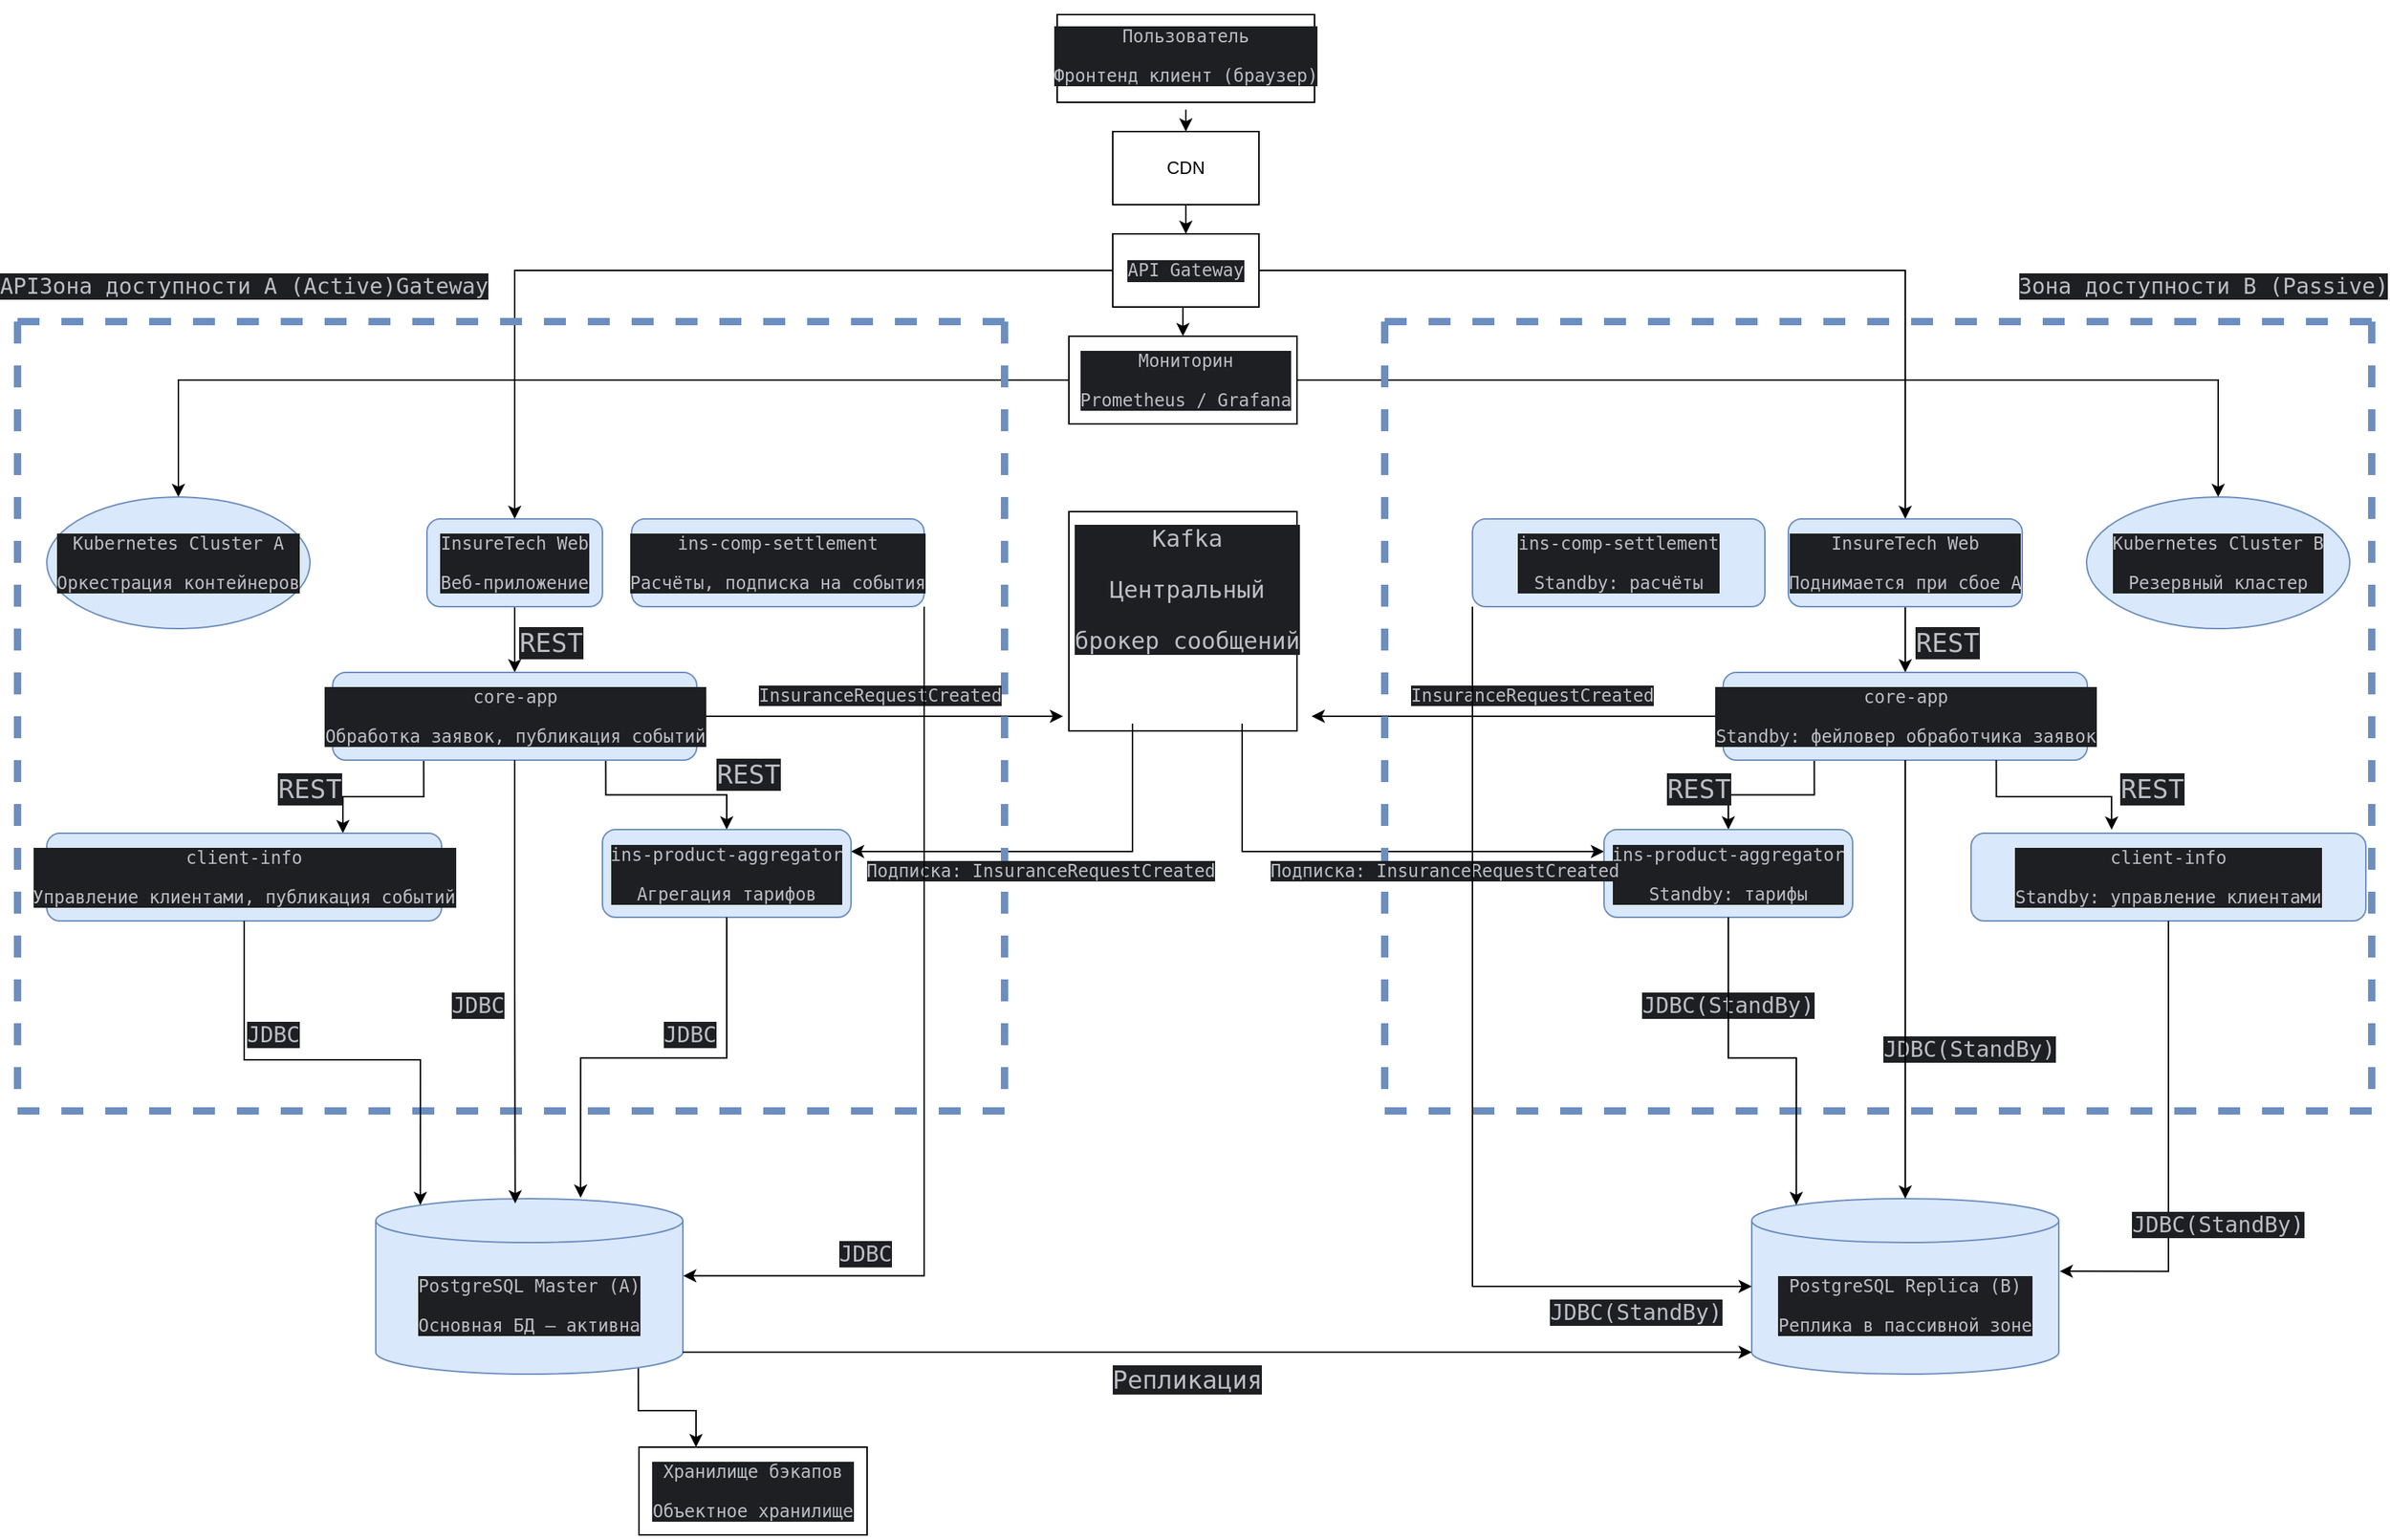 <mxfile version="26.2.14">
  <diagram name="Страница — 1" id="bx8_xxog-MDYi9NOV8Kx">
    <mxGraphModel dx="2579" dy="934" grid="1" gridSize="10" guides="1" tooltips="1" connect="1" arrows="1" fold="1" page="1" pageScale="1" pageWidth="827" pageHeight="1169" background="#FFFFFF" math="0" shadow="0">
      <root>
        <mxCell id="0" />
        <mxCell id="1" parent="0" />
        <mxCell id="gwfQxdDXelonZH8tzvoO-82" style="edgeStyle=orthogonalEdgeStyle;rounded=0;orthogonalLoop=1;jettySize=auto;html=1;exitX=0.5;exitY=1;exitDx=0;exitDy=0;entryX=0.5;entryY=0;entryDx=0;entryDy=0;" edge="1" parent="1" source="gwfQxdDXelonZH8tzvoO-2" target="gwfQxdDXelonZH8tzvoO-6">
          <mxGeometry relative="1" as="geometry" />
        </mxCell>
        <mxCell id="gwfQxdDXelonZH8tzvoO-2" value="" style="rounded=0;whiteSpace=wrap;html=1;" vertex="1" parent="1">
          <mxGeometry x="364" y="180" width="100" height="50" as="geometry" />
        </mxCell>
        <mxCell id="gwfQxdDXelonZH8tzvoO-1" value="" style="rounded=0;whiteSpace=wrap;html=1;" vertex="1" parent="1">
          <mxGeometry x="326" y="100" width="176" height="60" as="geometry" />
        </mxCell>
        <mxCell id="gwfQxdDXelonZH8tzvoO-83" style="edgeStyle=orthogonalEdgeStyle;rounded=0;orthogonalLoop=1;jettySize=auto;html=1;exitX=0.5;exitY=1;exitDx=0;exitDy=0;entryX=0.5;entryY=0;entryDx=0;entryDy=0;" edge="1" parent="1" source="gwfQxdDXelonZH8tzvoO-4" target="gwfQxdDXelonZH8tzvoO-2">
          <mxGeometry relative="1" as="geometry" />
        </mxCell>
        <mxCell id="gwfQxdDXelonZH8tzvoO-4" value="&lt;div style=&quot;background-color: rgb(30, 31, 34); color: rgb(188, 190, 196);&quot;&gt;&lt;pre style=&quot;font-family:&#39;JetBrains Mono&#39;,monospace;font-size:9,8pt;&quot;&gt;Пользователь&lt;/pre&gt;&lt;pre style=&quot;font-family:&#39;JetBrains Mono&#39;,monospace;font-size:9,8pt;&quot;&gt;&lt;div style=&quot;background-color:#1e1f22;color:#bcbec4&quot;&gt;&lt;pre style=&quot;font-family:&#39;JetBrains Mono&#39;,monospace;font-size:9,8pt;&quot;&gt;Фронтенд клиент (браузер)&lt;/pre&gt;&lt;/div&gt;&lt;/pre&gt;&lt;/div&gt;" style="text;html=1;align=center;verticalAlign=middle;whiteSpace=wrap;rounded=0;" vertex="1" parent="1">
          <mxGeometry x="364" y="90" width="100" height="75" as="geometry" />
        </mxCell>
        <mxCell id="gwfQxdDXelonZH8tzvoO-5" value="&lt;span style=&quot;background-color: light-dark(#ffffff, var(--ge-dark-color, #121212));&quot;&gt;CDN&lt;/span&gt;" style="text;html=1;align=center;verticalAlign=middle;whiteSpace=wrap;rounded=0;" vertex="1" parent="1">
          <mxGeometry x="384" y="190" width="60" height="30" as="geometry" />
        </mxCell>
        <mxCell id="gwfQxdDXelonZH8tzvoO-36" style="edgeStyle=orthogonalEdgeStyle;rounded=0;orthogonalLoop=1;jettySize=auto;html=1;exitX=1;exitY=0.5;exitDx=0;exitDy=0;entryX=0.5;entryY=0;entryDx=0;entryDy=0;" edge="1" parent="1" source="gwfQxdDXelonZH8tzvoO-6" target="gwfQxdDXelonZH8tzvoO-30">
          <mxGeometry relative="1" as="geometry" />
        </mxCell>
        <mxCell id="gwfQxdDXelonZH8tzvoO-81" style="edgeStyle=orthogonalEdgeStyle;rounded=0;orthogonalLoop=1;jettySize=auto;html=1;exitX=0.5;exitY=1;exitDx=0;exitDy=0;entryX=0.5;entryY=0;entryDx=0;entryDy=0;" edge="1" parent="1" source="gwfQxdDXelonZH8tzvoO-6" target="gwfQxdDXelonZH8tzvoO-13">
          <mxGeometry relative="1" as="geometry" />
        </mxCell>
        <mxCell id="gwfQxdDXelonZH8tzvoO-6" value="" style="rounded=0;whiteSpace=wrap;html=1;" vertex="1" parent="1">
          <mxGeometry x="364" y="250" width="100" height="50" as="geometry" />
        </mxCell>
        <mxCell id="gwfQxdDXelonZH8tzvoO-7" value="&lt;div style=&quot;background-color:#1e1f22;color:#bcbec4&quot;&gt;&lt;pre style=&quot;font-family:&#39;JetBrains Mono&#39;,monospace;font-size:9,8pt;&quot;&gt;API Gateway&lt;/pre&gt;&lt;/div&gt;" style="text;html=1;align=center;verticalAlign=middle;whiteSpace=wrap;rounded=0;" vertex="1" parent="1">
          <mxGeometry x="384" y="260" width="60" height="30" as="geometry" />
        </mxCell>
        <mxCell id="gwfQxdDXelonZH8tzvoO-11" value="&lt;div style=&quot;background-color: rgb(30, 31, 34); color: rgb(188, 190, 196);&quot;&gt;&lt;pre style=&quot;font-family:&#39;JetBrains Mono&#39;,monospace;font-size:9,8pt;&quot;&gt;&lt;font style=&quot;font-size: 15px;&quot;&gt;APIЗона доступности A (Active)Gateway&lt;/font&gt;&lt;br&gt;&lt;/pre&gt;&lt;/div&gt;" style="text;html=1;align=center;verticalAlign=middle;whiteSpace=wrap;rounded=0;" vertex="1" parent="1">
          <mxGeometry x="-260" y="270" width="60" height="30" as="geometry" />
        </mxCell>
        <mxCell id="gwfQxdDXelonZH8tzvoO-12" value="&lt;div style=&quot;background-color: rgb(30, 31, 34); color: rgb(188, 190, 196);&quot;&gt;&lt;pre style=&quot;font-family:&#39;JetBrains Mono&#39;,monospace;font-size:9,8pt;&quot;&gt;&lt;div style=&quot;background-color: rgb(30, 31, 34); color: rgb(188, 190, 196);&quot;&gt;&lt;pre style=&quot;font-family:&#39;JetBrains Mono&#39;,monospace;font-size:9,8pt;&quot;&gt;&lt;font style=&quot;font-size: 15px;&quot;&gt;Зона доступности B (Passive)&lt;/font&gt;&lt;/pre&gt;&lt;/div&gt;&lt;/pre&gt;&lt;/div&gt;" style="text;html=1;align=center;verticalAlign=middle;whiteSpace=wrap;rounded=0;" vertex="1" parent="1">
          <mxGeometry x="1080" y="270" width="60" height="30" as="geometry" />
        </mxCell>
        <mxCell id="gwfQxdDXelonZH8tzvoO-29" style="edgeStyle=orthogonalEdgeStyle;rounded=0;orthogonalLoop=1;jettySize=auto;html=1;entryX=0.5;entryY=0;entryDx=0;entryDy=0;" edge="1" parent="1" source="gwfQxdDXelonZH8tzvoO-13" target="gwfQxdDXelonZH8tzvoO-19">
          <mxGeometry relative="1" as="geometry" />
        </mxCell>
        <mxCell id="gwfQxdDXelonZH8tzvoO-32" style="edgeStyle=orthogonalEdgeStyle;rounded=0;orthogonalLoop=1;jettySize=auto;html=1;exitX=1;exitY=0.5;exitDx=0;exitDy=0;entryX=0.5;entryY=0;entryDx=0;entryDy=0;" edge="1" parent="1" source="gwfQxdDXelonZH8tzvoO-13" target="gwfQxdDXelonZH8tzvoO-21">
          <mxGeometry relative="1" as="geometry" />
        </mxCell>
        <mxCell id="gwfQxdDXelonZH8tzvoO-13" value="" style="rounded=0;whiteSpace=wrap;html=1;" vertex="1" parent="1">
          <mxGeometry x="334" y="320" width="156" height="60" as="geometry" />
        </mxCell>
        <mxCell id="gwfQxdDXelonZH8tzvoO-14" value="&lt;div style=&quot;background-color: rgb(30, 31, 34); color: rgb(188, 190, 196);&quot;&gt;&lt;pre style=&quot;font-family:&#39;JetBrains Mono&#39;,monospace;font-size:9,8pt;&quot;&gt;&lt;div style=&quot;background-color: rgb(30, 31, 34); color: rgb(188, 190, 196);&quot;&gt;&lt;pre style=&quot;font-family:&#39;JetBrains Mono&#39;,monospace;font-size:9,8pt;&quot;&gt;Мониторин&lt;/pre&gt;&lt;pre style=&quot;font-family:&#39;JetBrains Mono&#39;,monospace;font-size:9,8pt;&quot;&gt;Prometheus / Grafana&lt;/pre&gt;&lt;/div&gt;&lt;/pre&gt;&lt;/div&gt;" style="text;html=1;align=center;verticalAlign=middle;whiteSpace=wrap;rounded=0;" vertex="1" parent="1">
          <mxGeometry x="384" y="335" width="60" height="30" as="geometry" />
        </mxCell>
        <mxCell id="gwfQxdDXelonZH8tzvoO-42" style="edgeStyle=orthogonalEdgeStyle;rounded=0;orthogonalLoop=1;jettySize=auto;html=1;exitX=0.5;exitY=1;exitDx=0;exitDy=0;entryX=0.5;entryY=0;entryDx=0;entryDy=0;" edge="1" parent="1" source="gwfQxdDXelonZH8tzvoO-23" target="gwfQxdDXelonZH8tzvoO-37">
          <mxGeometry relative="1" as="geometry" />
        </mxCell>
        <mxCell id="gwfQxdDXelonZH8tzvoO-23" value="&lt;div style=&quot;background-color:#1e1f22;color:#bcbec4&quot;&gt;&lt;pre style=&quot;font-family:&#39;JetBrains Mono&#39;,monospace;font-size:9,8pt;&quot;&gt;InsureTech Web&lt;/pre&gt;&lt;pre style=&quot;font-family:&#39;JetBrains Mono&#39;,monospace;font-size:9,8pt;&quot;&gt;&lt;div&gt;&lt;pre style=&quot;font-family:&#39;JetBrains Mono&#39;,monospace;font-size:9,8pt;&quot;&gt;Веб-приложение&lt;/pre&gt;&lt;/div&gt;&lt;/pre&gt;&lt;/div&gt;" style="rounded=1;whiteSpace=wrap;html=1;fillColor=#dae8fc;strokeColor=#6c8ebf;" vertex="1" parent="1">
          <mxGeometry x="-105" y="445" width="120" height="60" as="geometry" />
        </mxCell>
        <mxCell id="gwfQxdDXelonZH8tzvoO-28" style="edgeStyle=orthogonalEdgeStyle;rounded=0;orthogonalLoop=1;jettySize=auto;html=1;entryX=0.5;entryY=0;entryDx=0;entryDy=0;" edge="1" parent="1" source="gwfQxdDXelonZH8tzvoO-6" target="gwfQxdDXelonZH8tzvoO-23">
          <mxGeometry relative="1" as="geometry" />
        </mxCell>
        <mxCell id="gwfQxdDXelonZH8tzvoO-43" style="edgeStyle=orthogonalEdgeStyle;rounded=0;orthogonalLoop=1;jettySize=auto;html=1;exitX=0.5;exitY=1;exitDx=0;exitDy=0;entryX=0.5;entryY=0;entryDx=0;entryDy=0;" edge="1" parent="1" source="gwfQxdDXelonZH8tzvoO-30" target="gwfQxdDXelonZH8tzvoO-39">
          <mxGeometry relative="1" as="geometry" />
        </mxCell>
        <mxCell id="gwfQxdDXelonZH8tzvoO-30" value="&lt;div style=&quot;background-color: rgb(30, 31, 34); color: rgb(188, 190, 196);&quot;&gt;&lt;pre style=&quot;font-family:&#39;JetBrains Mono&#39;,monospace;font-size:9,8pt;&quot;&gt;InsureTech Web&lt;/pre&gt;&lt;pre style=&quot;font-family:&#39;JetBrains Mono&#39;,monospace;font-size:9,8pt;&quot;&gt;&lt;pre style=&quot;font-family:&#39;JetBrains Mono&#39;,monospace;font-size:9,8pt;&quot;&gt;&lt;div style=&quot;background-color:#1e1f22;color:#bcbec4&quot;&gt;&lt;pre style=&quot;font-family:&#39;JetBrains Mono&#39;,monospace;font-size:9,8pt;&quot;&gt;Поднимается при сбое A&lt;/pre&gt;&lt;/div&gt;&lt;/pre&gt;&lt;/pre&gt;&lt;/div&gt;" style="rounded=1;whiteSpace=wrap;html=1;fillColor=#dae8fc;strokeColor=#6c8ebf;" vertex="1" parent="1">
          <mxGeometry x="826" y="445" width="160" height="60" as="geometry" />
        </mxCell>
        <mxCell id="gwfQxdDXelonZH8tzvoO-53" style="edgeStyle=orthogonalEdgeStyle;rounded=0;orthogonalLoop=1;jettySize=auto;html=1;exitX=0.25;exitY=1;exitDx=0;exitDy=0;entryX=0.75;entryY=0;entryDx=0;entryDy=0;" edge="1" parent="1" source="gwfQxdDXelonZH8tzvoO-37" target="gwfQxdDXelonZH8tzvoO-49">
          <mxGeometry relative="1" as="geometry" />
        </mxCell>
        <mxCell id="gwfQxdDXelonZH8tzvoO-54" style="edgeStyle=orthogonalEdgeStyle;rounded=0;orthogonalLoop=1;jettySize=auto;html=1;exitX=0.75;exitY=1;exitDx=0;exitDy=0;entryX=0.5;entryY=0;entryDx=0;entryDy=0;" edge="1" parent="1" source="gwfQxdDXelonZH8tzvoO-37" target="gwfQxdDXelonZH8tzvoO-50">
          <mxGeometry relative="1" as="geometry" />
        </mxCell>
        <mxCell id="gwfQxdDXelonZH8tzvoO-65" style="edgeStyle=orthogonalEdgeStyle;rounded=0;orthogonalLoop=1;jettySize=auto;html=1;exitX=1;exitY=0.5;exitDx=0;exitDy=0;" edge="1" parent="1" source="gwfQxdDXelonZH8tzvoO-37">
          <mxGeometry relative="1" as="geometry">
            <mxPoint x="330" y="580" as="targetPoint" />
          </mxGeometry>
        </mxCell>
        <mxCell id="gwfQxdDXelonZH8tzvoO-37" value="&lt;div style=&quot;background-color: rgb(30, 31, 34); color: rgb(188, 190, 196);&quot;&gt;&lt;pre style=&quot;font-family:&#39;JetBrains Mono&#39;,monospace;font-size:9,8pt;&quot;&gt;&lt;div style=&quot;background-color: rgb(30, 31, 34); color: rgb(188, 190, 196);&quot;&gt;&lt;pre style=&quot;font-family:&#39;JetBrains Mono&#39;,monospace;font-size:9,8pt;&quot;&gt;core-app&lt;/pre&gt;&lt;pre style=&quot;font-family:&#39;JetBrains Mono&#39;,monospace;font-size:9,8pt;&quot;&gt;&lt;div style=&quot;background-color:#1e1f22;color:#bcbec4&quot;&gt;&lt;pre style=&quot;font-family:&#39;JetBrains Mono&#39;,monospace;font-size:9,8pt;&quot;&gt;Обработка заявок, публикация событий&lt;/pre&gt;&lt;/div&gt;&lt;/pre&gt;&lt;/div&gt;&lt;/pre&gt;&lt;/div&gt;" style="rounded=1;whiteSpace=wrap;html=1;fillColor=#dae8fc;strokeColor=#6c8ebf;" vertex="1" parent="1">
          <mxGeometry x="-169.5" y="550" width="249" height="60" as="geometry" />
        </mxCell>
        <mxCell id="gwfQxdDXelonZH8tzvoO-55" style="edgeStyle=orthogonalEdgeStyle;rounded=0;orthogonalLoop=1;jettySize=auto;html=1;exitX=0.25;exitY=1;exitDx=0;exitDy=0;entryX=0.5;entryY=0;entryDx=0;entryDy=0;" edge="1" parent="1" source="gwfQxdDXelonZH8tzvoO-39" target="gwfQxdDXelonZH8tzvoO-52">
          <mxGeometry relative="1" as="geometry" />
        </mxCell>
        <mxCell id="gwfQxdDXelonZH8tzvoO-66" style="edgeStyle=orthogonalEdgeStyle;rounded=0;orthogonalLoop=1;jettySize=auto;html=1;" edge="1" parent="1" source="gwfQxdDXelonZH8tzvoO-39">
          <mxGeometry relative="1" as="geometry">
            <mxPoint x="500" y="580" as="targetPoint" />
          </mxGeometry>
        </mxCell>
        <mxCell id="gwfQxdDXelonZH8tzvoO-39" value="&lt;div style=&quot;background-color: rgb(30, 31, 34); color: rgb(188, 190, 196);&quot;&gt;&lt;pre style=&quot;font-family:&#39;JetBrains Mono&#39;,monospace;font-size:9,8pt;&quot;&gt;&lt;div style=&quot;background-color: rgb(30, 31, 34); color: rgb(188, 190, 196);&quot;&gt;&lt;pre style=&quot;font-family:&#39;JetBrains Mono&#39;,monospace;font-size:9,8pt;&quot;&gt;core-app&lt;/pre&gt;&lt;pre style=&quot;font-family:&#39;JetBrains Mono&#39;,monospace;font-size:9,8pt;&quot;&gt;&lt;div style=&quot;background-color: rgb(30, 31, 34); color: rgb(188, 190, 196);&quot;&gt;&lt;pre style=&quot;font-family:&#39;JetBrains Mono&#39;,monospace;font-size:9,8pt;&quot;&gt;&lt;div style=&quot;background-color:#1e1f22;color:#bcbec4&quot;&gt;&lt;pre style=&quot;font-family:&#39;JetBrains Mono&#39;,monospace;font-size:9,8pt;&quot;&gt;Standby: фейловер обработчика заявок&lt;/pre&gt;&lt;/div&gt;&lt;/pre&gt;&lt;/div&gt;&lt;/pre&gt;&lt;/div&gt;&lt;/pre&gt;&lt;/div&gt;" style="rounded=1;whiteSpace=wrap;html=1;fillColor=#dae8fc;strokeColor=#6c8ebf;" vertex="1" parent="1">
          <mxGeometry x="781.5" y="550" width="249" height="60" as="geometry" />
        </mxCell>
        <mxCell id="gwfQxdDXelonZH8tzvoO-40" value="&lt;div style=&quot;background-color: rgb(30, 31, 34); color: rgb(188, 190, 196);&quot;&gt;&lt;pre style=&quot;font-family:&#39;JetBrains Mono&#39;,monospace;font-size:9,8pt;&quot;&gt;&lt;div style=&quot;background-color:#1e1f22;color:#bcbec4&quot;&gt;&lt;pre style=&quot;font-family:&#39;JetBrains Mono&#39;,monospace;font-size:9,8pt;&quot;&gt;ins-comp-settlement&lt;/pre&gt;&lt;pre style=&quot;font-family:&#39;JetBrains Mono&#39;,monospace;font-size:9,8pt;&quot;&gt;&lt;div&gt;&lt;pre style=&quot;font-family:&#39;JetBrains Mono&#39;,monospace;font-size:9,8pt;&quot;&gt;Расчёты, подписка на события&lt;/pre&gt;&lt;/div&gt;&lt;/pre&gt;&lt;/div&gt;&lt;/pre&gt;&lt;/div&gt;" style="rounded=1;whiteSpace=wrap;html=1;fillColor=#dae8fc;strokeColor=#6c8ebf;" vertex="1" parent="1">
          <mxGeometry x="35" y="445" width="200" height="60" as="geometry" />
        </mxCell>
        <mxCell id="gwfQxdDXelonZH8tzvoO-41" value="&lt;div style=&quot;background-color: rgb(30, 31, 34); color: rgb(188, 190, 196);&quot;&gt;&lt;pre style=&quot;font-family:&#39;JetBrains Mono&#39;,monospace;font-size:9,8pt;&quot;&gt;&lt;div style=&quot;background-color: rgb(30, 31, 34); color: rgb(188, 190, 196);&quot;&gt;&lt;pre style=&quot;font-family:&#39;JetBrains Mono&#39;,monospace;font-size:9,8pt;&quot;&gt;ins-comp-settlement&lt;/pre&gt;&lt;pre style=&quot;font-family:&#39;JetBrains Mono&#39;,monospace;font-size:9,8pt;&quot;&gt;&lt;pre style=&quot;font-family:&#39;JetBrains Mono&#39;,monospace;font-size:9,8pt;&quot;&gt;&lt;div style=&quot;background-color:#1e1f22;color:#bcbec4&quot;&gt;&lt;pre style=&quot;font-family:&#39;JetBrains Mono&#39;,monospace;font-size:9,8pt;&quot;&gt;Standby: расчёты&lt;/pre&gt;&lt;/div&gt;&lt;/pre&gt;&lt;/pre&gt;&lt;/div&gt;&lt;/pre&gt;&lt;/div&gt;" style="rounded=1;whiteSpace=wrap;html=1;fillColor=#dae8fc;strokeColor=#6c8ebf;" vertex="1" parent="1">
          <mxGeometry x="610" y="445" width="200" height="60" as="geometry" />
        </mxCell>
        <mxCell id="gwfQxdDXelonZH8tzvoO-45" value="" style="rounded=0;whiteSpace=wrap;html=1;" vertex="1" parent="1">
          <mxGeometry x="334" y="440" width="156" height="150" as="geometry" />
        </mxCell>
        <mxCell id="gwfQxdDXelonZH8tzvoO-70" style="edgeStyle=orthogonalEdgeStyle;rounded=0;orthogonalLoop=1;jettySize=auto;html=1;exitX=0.25;exitY=1;exitDx=0;exitDy=0;entryX=1;entryY=0.25;entryDx=0;entryDy=0;" edge="1" parent="1" source="gwfQxdDXelonZH8tzvoO-46" target="gwfQxdDXelonZH8tzvoO-50">
          <mxGeometry relative="1" as="geometry" />
        </mxCell>
        <mxCell id="gwfQxdDXelonZH8tzvoO-71" style="edgeStyle=orthogonalEdgeStyle;rounded=0;orthogonalLoop=1;jettySize=auto;html=1;exitX=0.75;exitY=1;exitDx=0;exitDy=0;entryX=0;entryY=0.25;entryDx=0;entryDy=0;" edge="1" parent="1" source="gwfQxdDXelonZH8tzvoO-46" target="gwfQxdDXelonZH8tzvoO-52">
          <mxGeometry relative="1" as="geometry" />
        </mxCell>
        <mxCell id="gwfQxdDXelonZH8tzvoO-46" value="&lt;div style=&quot;background-color: rgb(30, 31, 34); color: rgb(188, 190, 196);&quot;&gt;&lt;pre style=&quot;font-family:&#39;JetBrains Mono&#39;,monospace;font-size:9,8pt;&quot;&gt;&lt;div style=&quot;background-color: rgb(30, 31, 34); color: rgb(188, 190, 196);&quot;&gt;&lt;pre style=&quot;font-family:&#39;JetBrains Mono&#39;,monospace;font-size:9,8pt;&quot;&gt;&lt;div style=&quot;background-color: rgb(30, 31, 34); color: rgb(188, 190, 196);&quot;&gt;&lt;pre style=&quot;font-family:&#39;JetBrains Mono&#39;,monospace;font-size:9,8pt;&quot;&gt;&lt;font style=&quot;font-size: 16px;&quot;&gt;Kafka&lt;/font&gt;&lt;/pre&gt;&lt;pre style=&quot;font-family:&#39;JetBrains Mono&#39;,monospace;font-size:9,8pt;&quot;&gt;&lt;font style=&quot;font-size: 16px;&quot;&gt;&lt;div style=&quot;background-color: rgb(30, 31, 34); color: rgb(188, 190, 196);&quot;&gt;&lt;pre style=&quot;font-family: &amp;quot;JetBrains Mono&amp;quot;, monospace;&quot;&gt;Центральный&lt;/pre&gt;&lt;pre style=&quot;font-family: &amp;quot;JetBrains Mono&amp;quot;, monospace;&quot;&gt;брокер сообщений&lt;/pre&gt;&lt;/div&gt;&lt;/font&gt;&lt;/pre&gt;&lt;/div&gt;&lt;/pre&gt;&lt;/div&gt;&lt;/pre&gt;&lt;/div&gt;" style="text;html=1;align=center;verticalAlign=middle;whiteSpace=wrap;rounded=0;" vertex="1" parent="1">
          <mxGeometry x="340" y="405" width="150" height="180" as="geometry" />
        </mxCell>
        <mxCell id="gwfQxdDXelonZH8tzvoO-50" value="&lt;div style=&quot;background-color: rgb(30, 31, 34); color: rgb(188, 190, 196);&quot;&gt;&lt;pre style=&quot;font-family:&#39;JetBrains Mono&#39;,monospace;font-size:9,8pt;&quot;&gt;&lt;div style=&quot;background-color:#1e1f22;color:#bcbec4&quot;&gt;&lt;pre style=&quot;font-family:&#39;JetBrains Mono&#39;,monospace;font-size:9,8pt;&quot;&gt;ins-product-aggregator&lt;/pre&gt;&lt;pre style=&quot;font-family:&#39;JetBrains Mono&#39;,monospace;font-size:9,8pt;&quot;&gt;&lt;div&gt;&lt;pre style=&quot;font-family:&#39;JetBrains Mono&#39;,monospace;font-size:9,8pt;&quot;&gt;Агрегация тарифов&lt;/pre&gt;&lt;/div&gt;&lt;/pre&gt;&lt;/div&gt;&lt;/pre&gt;&lt;/div&gt;" style="rounded=1;whiteSpace=wrap;html=1;fillColor=#dae8fc;strokeColor=#6c8ebf;" vertex="1" parent="1">
          <mxGeometry x="15" y="657.5" width="170" height="60" as="geometry" />
        </mxCell>
        <mxCell id="gwfQxdDXelonZH8tzvoO-51" value="&lt;div style=&quot;background-color: rgb(30, 31, 34); color: rgb(188, 190, 196);&quot;&gt;&lt;pre style=&quot;font-family:&#39;JetBrains Mono&#39;,monospace;font-size:9,8pt;&quot;&gt;client-info&lt;/pre&gt;&lt;pre style=&quot;font-family:&#39;JetBrains Mono&#39;,monospace;font-size:9,8pt;&quot;&gt;&lt;div style=&quot;background-color: rgb(30, 31, 34); color: rgb(188, 190, 196);&quot;&gt;&lt;pre style=&quot;font-family:&#39;JetBrains Mono&#39;,monospace;font-size:9,8pt;&quot;&gt;&lt;div style=&quot;background-color:#1e1f22;color:#bcbec4&quot;&gt;&lt;pre style=&quot;font-family:&#39;JetBrains Mono&#39;,monospace;font-size:9,8pt;&quot;&gt;Standby: управление клиентами&lt;/pre&gt;&lt;/div&gt;&lt;/pre&gt;&lt;/div&gt;&lt;/pre&gt;&lt;/div&gt;" style="rounded=1;whiteSpace=wrap;html=1;fillColor=#dae8fc;strokeColor=#6c8ebf;" vertex="1" parent="1">
          <mxGeometry x="951" y="660" width="270" height="60" as="geometry" />
        </mxCell>
        <mxCell id="gwfQxdDXelonZH8tzvoO-56" style="edgeStyle=orthogonalEdgeStyle;rounded=0;orthogonalLoop=1;jettySize=auto;html=1;exitX=0.75;exitY=1;exitDx=0;exitDy=0;entryX=0.356;entryY=-0.04;entryDx=0;entryDy=0;entryPerimeter=0;" edge="1" parent="1" source="gwfQxdDXelonZH8tzvoO-39" target="gwfQxdDXelonZH8tzvoO-51">
          <mxGeometry relative="1" as="geometry" />
        </mxCell>
        <mxCell id="gwfQxdDXelonZH8tzvoO-60" value="&lt;div style=&quot;background-color: rgb(30, 31, 34); color: rgb(188, 190, 196);&quot;&gt;&lt;pre style=&quot;font-family:&#39;JetBrains Mono&#39;,monospace;font-size:9,8pt;&quot;&gt;&lt;font style=&quot;font-size: 18px;&quot;&gt;REST&lt;/font&gt;&lt;/pre&gt;&lt;/div&gt;" style="text;whiteSpace=wrap;html=1;align=center;" vertex="1" parent="1">
          <mxGeometry x="1050" y="600" width="50" height="50" as="geometry" />
        </mxCell>
        <mxCell id="gwfQxdDXelonZH8tzvoO-61" value="&lt;div style=&quot;background-color: rgb(30, 31, 34); color: rgb(188, 190, 196);&quot;&gt;&lt;pre style=&quot;font-family:&#39;JetBrains Mono&#39;,monospace;font-size:9,8pt;&quot;&gt;&lt;font style=&quot;font-size: 18px;&quot;&gt;REST&lt;/font&gt;&lt;/pre&gt;&lt;/div&gt;" style="text;whiteSpace=wrap;html=1;align=center;" vertex="1" parent="1">
          <mxGeometry x="910" y="500" width="50" height="50" as="geometry" />
        </mxCell>
        <mxCell id="gwfQxdDXelonZH8tzvoO-62" value="&lt;div style=&quot;background-color: rgb(30, 31, 34); color: rgb(188, 190, 196);&quot;&gt;&lt;pre style=&quot;font-family:&#39;JetBrains Mono&#39;,monospace;font-size:9,8pt;&quot;&gt;&lt;font style=&quot;font-size: 18px;&quot;&gt;REST&lt;/font&gt;&lt;/pre&gt;&lt;/div&gt;" style="text;whiteSpace=wrap;html=1;align=center;" vertex="1" parent="1">
          <mxGeometry x="-45" y="500" width="50" height="50" as="geometry" />
        </mxCell>
        <mxCell id="gwfQxdDXelonZH8tzvoO-79" value="" style="swimlane;startSize=0;fillColor=#dae8fc;strokeColor=#6c8ebf;dashed=1;strokeWidth=5;" vertex="1" parent="1">
          <mxGeometry x="-385" y="310" width="675" height="540" as="geometry" />
        </mxCell>
        <mxCell id="gwfQxdDXelonZH8tzvoO-73" value="&lt;div style=&quot;background-color:#1e1f22;color:#bcbec4&quot;&gt;&lt;pre style=&quot;font-family:&#39;JetBrains Mono&#39;,monospace;font-size:9,8pt;&quot;&gt;InsuranceRequestCreated&lt;/pre&gt;&lt;/div&gt;" style="text;whiteSpace=wrap;html=1;" vertex="1" parent="gwfQxdDXelonZH8tzvoO-79">
          <mxGeometry x="505" y="230" width="164" height="40" as="geometry" />
        </mxCell>
        <mxCell id="gwfQxdDXelonZH8tzvoO-19" value="&lt;div style=&quot;background-color:#1e1f22;color:#bcbec4&quot;&gt;&lt;pre style=&quot;font-family:&#39;JetBrains Mono&#39;,monospace;font-size:9,8pt;&quot;&gt;Kubernetes Cluster A&lt;/pre&gt;&lt;pre style=&quot;font-family:&#39;JetBrains Mono&#39;,monospace;font-size:9,8pt;&quot;&gt;&lt;div&gt;&lt;pre style=&quot;font-family:&#39;JetBrains Mono&#39;,monospace;font-size:9,8pt;&quot;&gt;Оркестрация контейнеров&lt;/pre&gt;&lt;/div&gt;&lt;/pre&gt;&lt;/div&gt;" style="ellipse;whiteSpace=wrap;html=1;fillColor=#dae8fc;strokeColor=#6c8ebf;" vertex="1" parent="gwfQxdDXelonZH8tzvoO-79">
          <mxGeometry x="20" y="120" width="180" height="90" as="geometry" />
        </mxCell>
        <mxCell id="gwfQxdDXelonZH8tzvoO-49" value="&lt;div style=&quot;background-color: rgb(30, 31, 34); color: rgb(188, 190, 196);&quot;&gt;&lt;pre style=&quot;font-family:&#39;JetBrains Mono&#39;,monospace;font-size:9,8pt;&quot;&gt;client-info&lt;/pre&gt;&lt;pre style=&quot;font-family:&#39;JetBrains Mono&#39;,monospace;font-size:9,8pt;&quot;&gt;&lt;div style=&quot;background-color:#1e1f22;color:#bcbec4&quot;&gt;&lt;pre style=&quot;font-family:&#39;JetBrains Mono&#39;,monospace;font-size:9,8pt;&quot;&gt;Управление клиентами, публикация событий&lt;/pre&gt;&lt;/div&gt;&lt;/pre&gt;&lt;/div&gt;" style="rounded=1;whiteSpace=wrap;html=1;fillColor=#dae8fc;strokeColor=#6c8ebf;" vertex="1" parent="gwfQxdDXelonZH8tzvoO-79">
          <mxGeometry x="20" y="350" width="270" height="60" as="geometry" />
        </mxCell>
        <mxCell id="gwfQxdDXelonZH8tzvoO-57" value="&lt;div style=&quot;background-color: rgb(30, 31, 34); color: rgb(188, 190, 196);&quot;&gt;&lt;pre style=&quot;font-family:&#39;JetBrains Mono&#39;,monospace;font-size:9,8pt;&quot;&gt;&lt;font style=&quot;font-size: 18px;&quot;&gt;REST&lt;/font&gt;&lt;/pre&gt;&lt;/div&gt;" style="text;whiteSpace=wrap;html=1;align=center;" vertex="1" parent="gwfQxdDXelonZH8tzvoO-79">
          <mxGeometry x="175" y="290" width="50" height="50" as="geometry" />
        </mxCell>
        <mxCell id="gwfQxdDXelonZH8tzvoO-63" value="&lt;div style=&quot;background-color:#1e1f22;color:#bcbec4&quot;&gt;&lt;pre style=&quot;font-family:&#39;JetBrains Mono&#39;,monospace;font-size:9,8pt;&quot;&gt;Подписка: InsuranceRequestCreated&lt;/pre&gt;&lt;/div&gt;" style="text;whiteSpace=wrap;html=1;align=center;" vertex="1" parent="gwfQxdDXelonZH8tzvoO-79">
          <mxGeometry x="575" y="350" width="250" height="40" as="geometry" />
        </mxCell>
        <mxCell id="gwfQxdDXelonZH8tzvoO-58" value="&lt;div style=&quot;background-color: rgb(30, 31, 34); color: rgb(188, 190, 196);&quot;&gt;&lt;pre style=&quot;font-family:&#39;JetBrains Mono&#39;,monospace;font-size:9,8pt;&quot;&gt;&lt;font style=&quot;font-size: 18px;&quot;&gt;REST&lt;/font&gt;&lt;/pre&gt;&lt;/div&gt;" style="text;whiteSpace=wrap;html=1;align=center;" vertex="1" parent="gwfQxdDXelonZH8tzvoO-79">
          <mxGeometry x="475" y="280" width="50" height="50" as="geometry" />
        </mxCell>
        <mxCell id="gwfQxdDXelonZH8tzvoO-103" value="&lt;div style=&quot;background-color: rgb(30, 31, 34); color: rgb(188, 190, 196);&quot;&gt;&lt;pre style=&quot;font-family:&#39;JetBrains Mono&#39;,monospace;font-size:9,8pt;&quot;&gt;&lt;font style=&quot;font-size: 15px;&quot;&gt;JDBC&lt;/font&gt;&lt;/pre&gt;&lt;/div&gt;" style="text;whiteSpace=wrap;html=1;align=center;" vertex="1" parent="gwfQxdDXelonZH8tzvoO-79">
          <mxGeometry x="435" y="460" width="50" height="40" as="geometry" />
        </mxCell>
        <mxCell id="gwfQxdDXelonZH8tzvoO-105" value="&lt;div style=&quot;background-color: rgb(30, 31, 34); color: rgb(188, 190, 196);&quot;&gt;&lt;pre style=&quot;font-family:&#39;JetBrains Mono&#39;,monospace;font-size:9,8pt;&quot;&gt;&lt;font style=&quot;font-size: 15px;&quot;&gt;JDBC&lt;/font&gt;&lt;/pre&gt;&lt;/div&gt;" style="text;whiteSpace=wrap;html=1;align=center;" vertex="1" parent="gwfQxdDXelonZH8tzvoO-79">
          <mxGeometry x="150" y="460" width="50" height="40" as="geometry" />
        </mxCell>
        <mxCell id="gwfQxdDXelonZH8tzvoO-106" value="&lt;div style=&quot;background-color: rgb(30, 31, 34); color: rgb(188, 190, 196);&quot;&gt;&lt;pre style=&quot;font-family:&#39;JetBrains Mono&#39;,monospace;font-size:9,8pt;&quot;&gt;&lt;font style=&quot;font-size: 15px;&quot;&gt;JDBC&lt;/font&gt;&lt;/pre&gt;&lt;/div&gt;" style="text;whiteSpace=wrap;html=1;align=center;" vertex="1" parent="gwfQxdDXelonZH8tzvoO-79">
          <mxGeometry x="290" y="440" width="50" height="40" as="geometry" />
        </mxCell>
        <mxCell id="gwfQxdDXelonZH8tzvoO-80" value="" style="swimlane;startSize=0;fillColor=#dae8fc;strokeColor=#6c8ebf;dashed=1;strokeWidth=5;" vertex="1" parent="1">
          <mxGeometry x="550" y="310" width="675" height="540" as="geometry" />
        </mxCell>
        <mxCell id="gwfQxdDXelonZH8tzvoO-74" value="&lt;div style=&quot;background-color:#1e1f22;color:#bcbec4&quot;&gt;&lt;pre style=&quot;font-family:&#39;JetBrains Mono&#39;,monospace;font-size:9,8pt;&quot;&gt;InsuranceRequestCreated&lt;/pre&gt;&lt;/div&gt;" style="text;whiteSpace=wrap;html=1;" vertex="1" parent="gwfQxdDXelonZH8tzvoO-80">
          <mxGeometry x="16" y="230" width="164" height="40" as="geometry" />
        </mxCell>
        <mxCell id="gwfQxdDXelonZH8tzvoO-52" value="&lt;div style=&quot;background-color: rgb(30, 31, 34); color: rgb(188, 190, 196);&quot;&gt;&lt;pre style=&quot;font-family:&#39;JetBrains Mono&#39;,monospace;font-size:9,8pt;&quot;&gt;&lt;div style=&quot;background-color: rgb(30, 31, 34); color: rgb(188, 190, 196);&quot;&gt;&lt;pre style=&quot;font-family:&#39;JetBrains Mono&#39;,monospace;font-size:9,8pt;&quot;&gt;ins-product-aggregator&lt;/pre&gt;&lt;pre style=&quot;font-family:&#39;JetBrains Mono&#39;,monospace;font-size:9,8pt;&quot;&gt;&lt;pre style=&quot;font-family:&#39;JetBrains Mono&#39;,monospace;font-size:9,8pt;&quot;&gt;&lt;div style=&quot;background-color:#1e1f22;color:#bcbec4&quot;&gt;&lt;pre style=&quot;font-family:&#39;JetBrains Mono&#39;,monospace;font-size:9,8pt;&quot;&gt;Standby: тарифы&lt;/pre&gt;&lt;/div&gt;&lt;/pre&gt;&lt;/pre&gt;&lt;/div&gt;&lt;/pre&gt;&lt;/div&gt;" style="rounded=1;whiteSpace=wrap;html=1;fillColor=#dae8fc;strokeColor=#6c8ebf;" vertex="1" parent="gwfQxdDXelonZH8tzvoO-80">
          <mxGeometry x="150" y="347.5" width="170" height="60" as="geometry" />
        </mxCell>
        <mxCell id="gwfQxdDXelonZH8tzvoO-64" value="&lt;div style=&quot;background-color:#1e1f22;color:#bcbec4&quot;&gt;&lt;pre style=&quot;font-family:&#39;JetBrains Mono&#39;,monospace;font-size:9,8pt;&quot;&gt;Подписка: InsuranceRequestCreated&lt;/pre&gt;&lt;/div&gt;" style="text;whiteSpace=wrap;html=1;" vertex="1" parent="gwfQxdDXelonZH8tzvoO-80">
          <mxGeometry x="-80" y="350" width="250" height="35" as="geometry" />
        </mxCell>
        <mxCell id="gwfQxdDXelonZH8tzvoO-72" style="edgeStyle=orthogonalEdgeStyle;rounded=0;orthogonalLoop=1;jettySize=auto;html=1;exitX=0.5;exitY=1;exitDx=0;exitDy=0;" edge="1" parent="gwfQxdDXelonZH8tzvoO-80" source="gwfQxdDXelonZH8tzvoO-64" target="gwfQxdDXelonZH8tzvoO-64">
          <mxGeometry relative="1" as="geometry" />
        </mxCell>
        <mxCell id="gwfQxdDXelonZH8tzvoO-21" value="&lt;div style=&quot;background-color: rgb(30, 31, 34); color: rgb(188, 190, 196);&quot;&gt;&lt;pre style=&quot;font-family:&#39;JetBrains Mono&#39;,monospace;font-size:9,8pt;&quot;&gt;Kubernetes Cluster B&lt;/pre&gt;&lt;pre style=&quot;font-family:&#39;JetBrains Mono&#39;,monospace;font-size:9,8pt;&quot;&gt;&lt;div style=&quot;background-color:#1e1f22;color:#bcbec4&quot;&gt;&lt;pre style=&quot;font-family:&#39;JetBrains Mono&#39;,monospace;font-size:9,8pt;&quot;&gt;Резервный кластер&lt;/pre&gt;&lt;/div&gt;&lt;/pre&gt;&lt;/div&gt;" style="ellipse;whiteSpace=wrap;html=1;fillColor=#dae8fc;strokeColor=#6c8ebf;" vertex="1" parent="gwfQxdDXelonZH8tzvoO-80">
          <mxGeometry x="480" y="120" width="180" height="90" as="geometry" />
        </mxCell>
        <mxCell id="gwfQxdDXelonZH8tzvoO-59" value="&lt;div style=&quot;background-color: rgb(30, 31, 34); color: rgb(188, 190, 196);&quot;&gt;&lt;pre style=&quot;font-family:&#39;JetBrains Mono&#39;,monospace;font-size:9,8pt;&quot;&gt;&lt;font style=&quot;font-size: 18px;&quot;&gt;REST&lt;/font&gt;&lt;/pre&gt;&lt;/div&gt;" style="text;whiteSpace=wrap;html=1;align=center;" vertex="1" parent="gwfQxdDXelonZH8tzvoO-80">
          <mxGeometry x="190" y="290" width="50" height="50" as="geometry" />
        </mxCell>
        <mxCell id="gwfQxdDXelonZH8tzvoO-107" value="&lt;div style=&quot;background-color: rgb(30, 31, 34); color: rgb(188, 190, 196);&quot;&gt;&lt;pre style=&quot;font-family:&#39;JetBrains Mono&#39;,monospace;font-size:9,8pt;&quot;&gt;&lt;font style=&quot;font-size: 15px;&quot;&gt;JDBC(StandBy)&lt;/font&gt;&lt;/pre&gt;&lt;/div&gt;" style="text;whiteSpace=wrap;html=1;align=center;" vertex="1" parent="gwfQxdDXelonZH8tzvoO-80">
          <mxGeometry x="175" y="440" width="120" height="40" as="geometry" />
        </mxCell>
        <mxCell id="gwfQxdDXelonZH8tzvoO-109" value="&lt;div style=&quot;background-color: rgb(30, 31, 34); color: rgb(188, 190, 196);&quot;&gt;&lt;pre style=&quot;font-family:&#39;JetBrains Mono&#39;,monospace;font-size:9,8pt;&quot;&gt;&lt;font style=&quot;font-size: 15px;&quot;&gt;JDBC(StandBy)&lt;/font&gt;&lt;/pre&gt;&lt;/div&gt;" style="text;whiteSpace=wrap;html=1;align=center;" vertex="1" parent="gwfQxdDXelonZH8tzvoO-80">
          <mxGeometry x="340" y="470" width="120" height="40" as="geometry" />
        </mxCell>
        <mxCell id="gwfQxdDXelonZH8tzvoO-102" style="edgeStyle=orthogonalEdgeStyle;rounded=0;orthogonalLoop=1;jettySize=auto;html=1;exitX=0.855;exitY=1;exitDx=0;exitDy=-4.35;exitPerimeter=0;entryX=0.25;entryY=0;entryDx=0;entryDy=0;" edge="1" parent="1" source="gwfQxdDXelonZH8tzvoO-84" target="gwfQxdDXelonZH8tzvoO-101">
          <mxGeometry relative="1" as="geometry" />
        </mxCell>
        <mxCell id="gwfQxdDXelonZH8tzvoO-84" value="&lt;div style=&quot;background-color: rgb(30, 31, 34); color: rgb(188, 190, 196);&quot;&gt;&lt;pre style=&quot;font-family:&#39;JetBrains Mono&#39;,monospace;font-size:9,8pt;&quot;&gt;PostgreSQL Master (A)&lt;/pre&gt;&lt;pre style=&quot;font-family:&#39;JetBrains Mono&#39;,monospace;font-size:9,8pt;&quot;&gt;&lt;div style=&quot;background-color:#1e1f22;color:#bcbec4&quot;&gt;&lt;pre style=&quot;font-family:&#39;JetBrains Mono&#39;,monospace;font-size:9,8pt;&quot;&gt;Основная БД — активна&lt;/pre&gt;&lt;/div&gt;&lt;/pre&gt;&lt;/div&gt;" style="shape=cylinder3;whiteSpace=wrap;html=1;boundedLbl=1;backgroundOutline=1;size=15;fillColor=#dae8fc;strokeColor=#6c8ebf;" vertex="1" parent="1">
          <mxGeometry x="-140" y="910" width="210" height="120" as="geometry" />
        </mxCell>
        <mxCell id="gwfQxdDXelonZH8tzvoO-88" style="edgeStyle=orthogonalEdgeStyle;rounded=0;orthogonalLoop=1;jettySize=auto;html=1;exitX=0.5;exitY=1;exitDx=0;exitDy=0;entryX=0.145;entryY=0;entryDx=0;entryDy=4.35;entryPerimeter=0;" edge="1" parent="1" source="gwfQxdDXelonZH8tzvoO-49" target="gwfQxdDXelonZH8tzvoO-84">
          <mxGeometry relative="1" as="geometry" />
        </mxCell>
        <mxCell id="gwfQxdDXelonZH8tzvoO-89" style="edgeStyle=orthogonalEdgeStyle;rounded=0;orthogonalLoop=1;jettySize=auto;html=1;exitX=0.5;exitY=1;exitDx=0;exitDy=0;entryX=0.667;entryY=-0.005;entryDx=0;entryDy=0;entryPerimeter=0;" edge="1" parent="1" source="gwfQxdDXelonZH8tzvoO-50" target="gwfQxdDXelonZH8tzvoO-84">
          <mxGeometry relative="1" as="geometry" />
        </mxCell>
        <mxCell id="gwfQxdDXelonZH8tzvoO-91" style="edgeStyle=orthogonalEdgeStyle;rounded=0;orthogonalLoop=1;jettySize=auto;html=1;exitX=1;exitY=1;exitDx=0;exitDy=0;entryX=1.001;entryY=0.44;entryDx=0;entryDy=0;entryPerimeter=0;" edge="1" parent="1" source="gwfQxdDXelonZH8tzvoO-40" target="gwfQxdDXelonZH8tzvoO-84">
          <mxGeometry relative="1" as="geometry" />
        </mxCell>
        <mxCell id="gwfQxdDXelonZH8tzvoO-93" style="edgeStyle=orthogonalEdgeStyle;rounded=0;orthogonalLoop=1;jettySize=auto;html=1;exitX=0.5;exitY=1;exitDx=0;exitDy=0;entryX=0.454;entryY=0.027;entryDx=0;entryDy=0;entryPerimeter=0;" edge="1" parent="1" source="gwfQxdDXelonZH8tzvoO-37" target="gwfQxdDXelonZH8tzvoO-84">
          <mxGeometry relative="1" as="geometry" />
        </mxCell>
        <mxCell id="gwfQxdDXelonZH8tzvoO-94" value="&lt;div style=&quot;background-color: rgb(30, 31, 34); color: rgb(188, 190, 196);&quot;&gt;&lt;pre style=&quot;font-family:&#39;JetBrains Mono&#39;,monospace;font-size:9,8pt;&quot;&gt;PostgreSQL Replica (B)&lt;/pre&gt;&lt;pre style=&quot;font-family:&#39;JetBrains Mono&#39;,monospace;font-size:9,8pt;&quot;&gt;&lt;div style=&quot;background-color:#1e1f22;color:#bcbec4&quot;&gt;&lt;pre style=&quot;font-family:&#39;JetBrains Mono&#39;,monospace;font-size:9,8pt;&quot;&gt;Реплика в пассивной зоне&lt;/pre&gt;&lt;/div&gt;&lt;/pre&gt;&lt;/div&gt;" style="shape=cylinder3;whiteSpace=wrap;html=1;boundedLbl=1;backgroundOutline=1;size=15;fillColor=#dae8fc;strokeColor=#6c8ebf;" vertex="1" parent="1">
          <mxGeometry x="801" y="910" width="210" height="120" as="geometry" />
        </mxCell>
        <mxCell id="gwfQxdDXelonZH8tzvoO-95" style="edgeStyle=orthogonalEdgeStyle;rounded=0;orthogonalLoop=1;jettySize=auto;html=1;exitX=0.5;exitY=1;exitDx=0;exitDy=0;entryX=1.003;entryY=0.414;entryDx=0;entryDy=0;entryPerimeter=0;" edge="1" parent="1" source="gwfQxdDXelonZH8tzvoO-51" target="gwfQxdDXelonZH8tzvoO-94">
          <mxGeometry relative="1" as="geometry" />
        </mxCell>
        <mxCell id="gwfQxdDXelonZH8tzvoO-98" style="edgeStyle=orthogonalEdgeStyle;rounded=0;orthogonalLoop=1;jettySize=auto;html=1;exitX=0.5;exitY=1;exitDx=0;exitDy=0;entryX=0.5;entryY=0;entryDx=0;entryDy=0;entryPerimeter=0;" edge="1" parent="1" source="gwfQxdDXelonZH8tzvoO-39" target="gwfQxdDXelonZH8tzvoO-94">
          <mxGeometry relative="1" as="geometry" />
        </mxCell>
        <mxCell id="gwfQxdDXelonZH8tzvoO-99" style="edgeStyle=orthogonalEdgeStyle;rounded=0;orthogonalLoop=1;jettySize=auto;html=1;exitX=0.5;exitY=1;exitDx=0;exitDy=0;entryX=0.145;entryY=0;entryDx=0;entryDy=4.35;entryPerimeter=0;" edge="1" parent="1" source="gwfQxdDXelonZH8tzvoO-52" target="gwfQxdDXelonZH8tzvoO-94">
          <mxGeometry relative="1" as="geometry" />
        </mxCell>
        <mxCell id="gwfQxdDXelonZH8tzvoO-100" style="edgeStyle=orthogonalEdgeStyle;rounded=0;orthogonalLoop=1;jettySize=auto;html=1;exitX=0;exitY=1;exitDx=0;exitDy=0;entryX=0;entryY=0.5;entryDx=0;entryDy=0;entryPerimeter=0;" edge="1" parent="1" source="gwfQxdDXelonZH8tzvoO-41" target="gwfQxdDXelonZH8tzvoO-94">
          <mxGeometry relative="1" as="geometry" />
        </mxCell>
        <mxCell id="gwfQxdDXelonZH8tzvoO-101" value="&lt;div style=&quot;background-color:#1e1f22;color:#bcbec4&quot;&gt;&lt;pre style=&quot;font-family:&#39;JetBrains Mono&#39;,monospace;font-size:9,8pt;&quot;&gt;Хранилище бэкапов&lt;/pre&gt;&lt;pre style=&quot;font-family:&#39;JetBrains Mono&#39;,monospace;font-size:9,8pt;&quot;&gt;&lt;div&gt;&lt;pre style=&quot;font-family:&#39;JetBrains Mono&#39;,monospace;font-size:9,8pt;&quot;&gt;Объектное хранилище&lt;/pre&gt;&lt;/div&gt;&lt;/pre&gt;&lt;/div&gt;" style="rounded=0;whiteSpace=wrap;html=1;" vertex="1" parent="1">
          <mxGeometry x="40" y="1080" width="156" height="60" as="geometry" />
        </mxCell>
        <mxCell id="gwfQxdDXelonZH8tzvoO-104" value="&lt;div style=&quot;background-color: rgb(30, 31, 34); color: rgb(188, 190, 196);&quot;&gt;&lt;pre style=&quot;font-family:&#39;JetBrains Mono&#39;,monospace;font-size:9,8pt;&quot;&gt;&lt;font style=&quot;font-size: 15px;&quot;&gt;JDBC&lt;/font&gt;&lt;/pre&gt;&lt;/div&gt;" style="text;whiteSpace=wrap;html=1;align=center;" vertex="1" parent="1">
          <mxGeometry x="170" y="920" width="50" height="40" as="geometry" />
        </mxCell>
        <mxCell id="gwfQxdDXelonZH8tzvoO-108" value="&lt;div style=&quot;background-color: rgb(30, 31, 34); color: rgb(188, 190, 196);&quot;&gt;&lt;pre style=&quot;font-family:&#39;JetBrains Mono&#39;,monospace;font-size:9,8pt;&quot;&gt;&lt;font style=&quot;font-size: 15px;&quot;&gt;JDBC(StandBy)&lt;/font&gt;&lt;/pre&gt;&lt;/div&gt;" style="text;whiteSpace=wrap;html=1;align=center;" vertex="1" parent="1">
          <mxGeometry x="661.5" y="960" width="120" height="40" as="geometry" />
        </mxCell>
        <mxCell id="gwfQxdDXelonZH8tzvoO-110" value="&lt;div style=&quot;background-color: rgb(30, 31, 34); color: rgb(188, 190, 196);&quot;&gt;&lt;pre style=&quot;font-family:&#39;JetBrains Mono&#39;,monospace;font-size:9,8pt;&quot;&gt;&lt;font style=&quot;font-size: 15px;&quot;&gt;JDBC(StandBy)&lt;/font&gt;&lt;/pre&gt;&lt;/div&gt;" style="text;whiteSpace=wrap;html=1;align=center;" vertex="1" parent="1">
          <mxGeometry x="1060" y="900" width="120" height="40" as="geometry" />
        </mxCell>
        <mxCell id="gwfQxdDXelonZH8tzvoO-111" value="&lt;div style=&quot;background-color:#1e1f22;color:#bcbec4&quot;&gt;&lt;pre style=&quot;font-family:&#39;JetBrains Mono&#39;,monospace;font-size:9,8pt;&quot;&gt;Репликация&lt;/pre&gt;&lt;/div&gt;" style="text;whiteSpace=wrap;html=1;align=center;fontSize=17;" vertex="1" parent="1">
          <mxGeometry x="365" y="1000" width="100" height="60" as="geometry" />
        </mxCell>
        <mxCell id="gwfQxdDXelonZH8tzvoO-112" style="edgeStyle=orthogonalEdgeStyle;rounded=0;orthogonalLoop=1;jettySize=auto;html=1;exitX=1;exitY=1;exitDx=0;exitDy=-15;exitPerimeter=0;entryX=0;entryY=1;entryDx=0;entryDy=-15;entryPerimeter=0;" edge="1" parent="1" source="gwfQxdDXelonZH8tzvoO-84" target="gwfQxdDXelonZH8tzvoO-94">
          <mxGeometry relative="1" as="geometry" />
        </mxCell>
      </root>
    </mxGraphModel>
  </diagram>
</mxfile>
